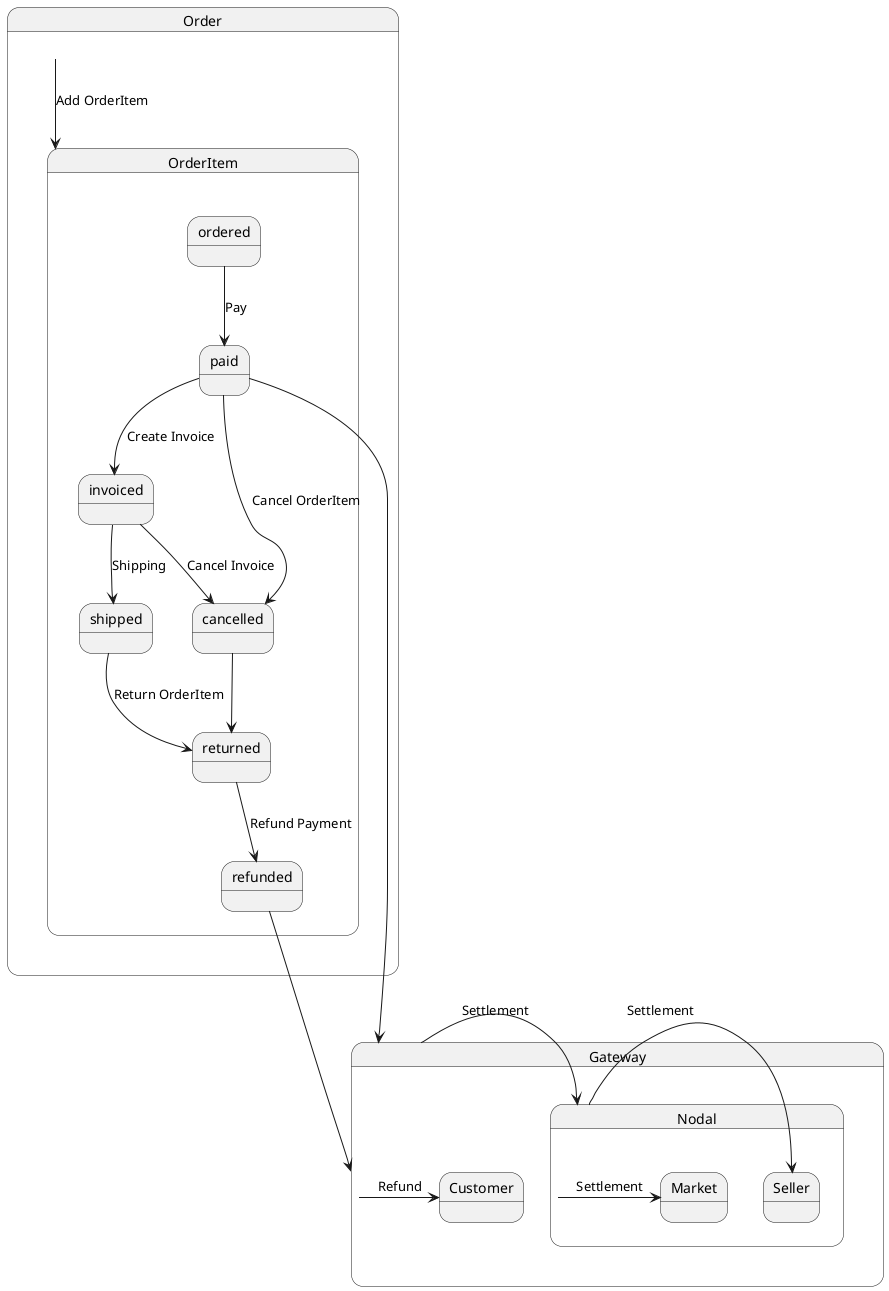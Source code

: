 @startuml

skinparam shadowing false

state Gateway {
  Gateway -> Customer: Refund
  Gateway -> Nodal: Settlement

}

state Nodal {
  Nodal -> Seller: Settlement
  Nodal -> Market: Settlement
}

state Seller {
}

state Market {
}

state Order {
  Order --> OrderItem: Add OrderItem
}

state OrderItem {
  ordered --> paid: Pay
  paid --> invoiced: Create Invoice
  paid --> cancelled: Cancel OrderItem
  invoiced --> cancelled: Cancel Invoice
  invoiced --> shipped: Shipping
  shipped --> returned: Return OrderItem
  returned --> refunded: Refund Payment
  refunded --> Gateway
  cancelled --> returned
  paid --> Gateway
}
@enduml
